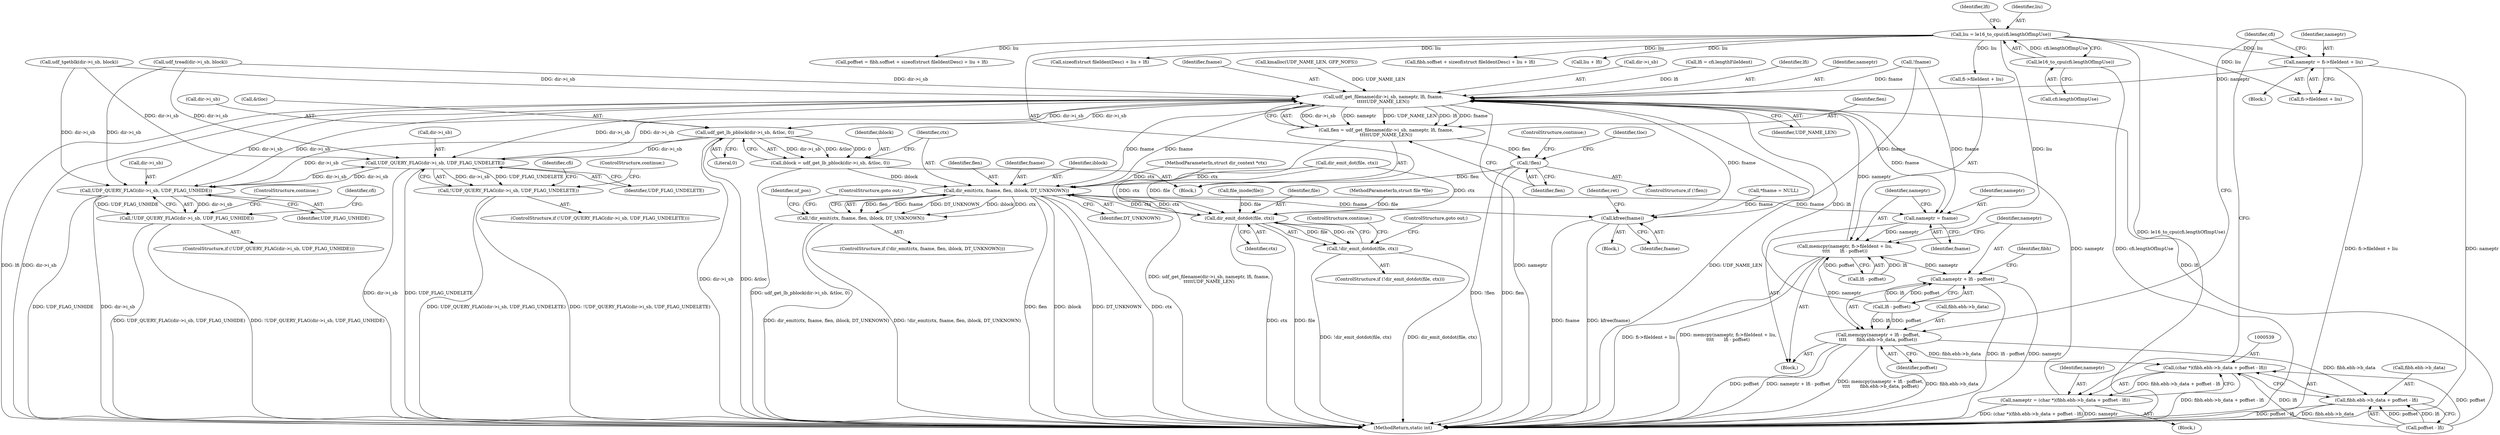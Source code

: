 digraph "0_linux_0e5cc9a40ada6046e6bc3bdfcd0c0d7e4b706b14@integer" {
"1000509" [label="(Call,nameptr = fi->fileIdent + liu)"];
"1000489" [label="(Call,liu = le16_to_cpu(cfi.lengthOfImpUse))"];
"1000491" [label="(Call,le16_to_cpu(cfi.lengthOfImpUse))"];
"1000626" [label="(Call,udf_get_filename(dir->i_sb, nameptr, lfi, fname,\n\t\t\t\t\tUDF_NAME_LEN))"];
"1000551" [label="(Call,nameptr = fname)"];
"1000554" [label="(Call,memcpy(nameptr, fi->fileIdent + liu,\n\t\t\t\t       lfi - poffset))"];
"1000564" [label="(Call,memcpy(nameptr + lfi - poffset,\n\t\t\t\t       fibh.ebh->b_data, poffset))"];
"1000538" [label="(Call,(char *)(fibh.ebh->b_data + poffset - lfi))"];
"1000536" [label="(Call,nameptr = (char *)(fibh.ebh->b_data + poffset - lfi))"];
"1000540" [label="(Call,fibh.ebh->b_data + poffset - lfi)"];
"1000565" [label="(Call,nameptr + lfi - poffset)"];
"1000587" [label="(Call,UDF_QUERY_FLAG(dir->i_sb, UDF_FLAG_UNDELETE))"];
"1000586" [label="(Call,!UDF_QUERY_FLAG(dir->i_sb, UDF_FLAG_UNDELETE))"];
"1000604" [label="(Call,UDF_QUERY_FLAG(dir->i_sb, UDF_FLAG_UNHIDE))"];
"1000603" [label="(Call,!UDF_QUERY_FLAG(dir->i_sb, UDF_FLAG_UNHIDE))"];
"1000624" [label="(Call,flen = udf_get_filename(dir->i_sb, nameptr, lfi, fname,\n\t\t\t\t\tUDF_NAME_LEN))"];
"1000635" [label="(Call,!flen)"];
"1000657" [label="(Call,dir_emit(ctx, fname, flen, iblock, DT_UNKNOWN))"];
"1000619" [label="(Call,dir_emit_dotdot(file, ctx))"];
"1000618" [label="(Call,!dir_emit_dotdot(file, ctx))"];
"1000656" [label="(Call,!dir_emit(ctx, fname, flen, iblock, DT_UNKNOWN))"];
"1000694" [label="(Call,kfree(fname))"];
"1000648" [label="(Call,udf_get_lb_pblock(dir->i_sb, &tloc, 0))"];
"1000646" [label="(Call,iblock = udf_get_lb_pblock(dir->i_sb, &tloc, 0))"];
"1000694" [label="(Call,kfree(fname))"];
"1000660" [label="(Identifier,flen)"];
"1000491" [label="(Call,le16_to_cpu(cfi.lengthOfImpUse))"];
"1000597" [label="(Identifier,cfi)"];
"1000536" [label="(Call,nameptr = (char *)(fibh.ebh->b_data + poffset - lfi))"];
"1000623" [label="(ControlStructure,continue;)"];
"1000492" [label="(Call,cfi.lengthOfImpUse)"];
"1000663" [label="(ControlStructure,goto out;)"];
"1000552" [label="(Identifier,nameptr)"];
"1000567" [label="(Call,lfi - poffset)"];
"1000630" [label="(Identifier,nameptr)"];
"1000604" [label="(Call,UDF_QUERY_FLAG(dir->i_sb, UDF_FLAG_UNHIDE))"];
"1000127" [label="(Call,*fname = NULL)"];
"1000609" [label="(ControlStructure,continue;)"];
"1000510" [label="(Identifier,nameptr)"];
"1000553" [label="(Identifier,fname)"];
"1000519" [label="(Call,poffset = fibh.soffset + sizeof(struct fileIdentDesc) + liu + lfi)"];
"1000624" [label="(Call,flen = udf_get_filename(dir->i_sb, nameptr, lfi, fname,\n\t\t\t\t\tUDF_NAME_LEN))"];
"1000456" [label="(Block,)"];
"1000109" [label="(Call,file_inode(file))"];
"1000662" [label="(Identifier,DT_UNKNOWN)"];
"1000165" [label="(Call,dir_emit_dot(file, ctx))"];
"1000570" [label="(Call,fibh.ebh->b_data)"];
"1000496" [label="(Identifier,lfi)"];
"1000649" [label="(Call,dir->i_sb)"];
"1000564" [label="(Call,memcpy(nameptr + lfi - poffset,\n\t\t\t\t       fibh.ebh->b_data, poffset))"];
"1000541" [label="(Call,fibh.ebh->b_data)"];
"1000592" [label="(ControlStructure,continue;)"];
"1000324" [label="(Call,udf_tread(dir->i_sb, block))"];
"1000565" [label="(Call,nameptr + lfi - poffset)"];
"1000632" [label="(Identifier,fname)"];
"1000625" [label="(Identifier,flen)"];
"1000191" [label="(Call,kmalloc(UDF_NAME_LEN, GFP_NOFS))"];
"1000537" [label="(Identifier,nameptr)"];
"1000105" [label="(Block,)"];
"1000554" [label="(Call,memcpy(nameptr, fi->fileIdent + liu,\n\t\t\t\t       lfi - poffset))"];
"1000550" [label="(Block,)"];
"1000659" [label="(Identifier,fname)"];
"1000588" [label="(Call,dir->i_sb)"];
"1000555" [label="(Identifier,nameptr)"];
"1000652" [label="(Call,&tloc)"];
"1000635" [label="(Call,!flen)"];
"1000656" [label="(Call,!dir_emit(ctx, fname, flen, iblock, DT_UNKNOWN))"];
"1000511" [label="(Call,fi->fileIdent + liu)"];
"1000561" [label="(Call,lfi - poffset)"];
"1000634" [label="(ControlStructure,if (!flen))"];
"1000586" [label="(Call,!UDF_QUERY_FLAG(dir->i_sb, UDF_FLAG_UNDELETE))"];
"1000104" [label="(MethodParameterIn,struct dir_context *ctx)"];
"1000540" [label="(Call,fibh.ebh->b_data + poffset - lfi)"];
"1000655" [label="(ControlStructure,if (!dir_emit(ctx, fname, flen, iblock, DT_UNKNOWN)))"];
"1000613" [label="(Identifier,cfi)"];
"1000636" [label="(Identifier,flen)"];
"1000535" [label="(Block,)"];
"1000585" [label="(ControlStructure,if (!UDF_QUERY_FLAG(dir->i_sb, UDF_FLAG_UNDELETE)))"];
"1000626" [label="(Call,udf_get_filename(dir->i_sb, nameptr, lfi, fname,\n\t\t\t\t\tUDF_NAME_LEN))"];
"1000627" [label="(Call,dir->i_sb)"];
"1000525" [label="(Call,sizeof(struct fileIdentDesc) + liu + lfi)"];
"1000195" [label="(Call,!fname)"];
"1000521" [label="(Call,fibh.soffset + sizeof(struct fileIdentDesc) + liu + lfi)"];
"1000695" [label="(Identifier,fname)"];
"1000647" [label="(Identifier,iblock)"];
"1000489" [label="(Call,liu = le16_to_cpu(cfi.lengthOfImpUse))"];
"1000620" [label="(Identifier,file)"];
"1000587" [label="(Call,UDF_QUERY_FLAG(dir->i_sb, UDF_FLAG_UNDELETE))"];
"1000658" [label="(Identifier,ctx)"];
"1000546" [label="(Call,poffset - lfi)"];
"1000619" [label="(Call,dir_emit_dotdot(file, ctx))"];
"1000639" [label="(Identifier,tloc)"];
"1000490" [label="(Identifier,liu)"];
"1000654" [label="(Literal,0)"];
"1000538" [label="(Call,(char *)(fibh.ebh->b_data + poffset - lfi))"];
"1000661" [label="(Identifier,iblock)"];
"1000633" [label="(Identifier,UDF_NAME_LEN)"];
"1000617" [label="(ControlStructure,if (!dir_emit_dotdot(file, ctx)))"];
"1000495" [label="(Call,lfi = cfi.lengthFileIdent)"];
"1000572" [label="(Identifier,fibh)"];
"1000602" [label="(ControlStructure,if (!UDF_QUERY_FLAG(dir->i_sb, UDF_FLAG_UNHIDE)))"];
"1000591" [label="(Identifier,UDF_FLAG_UNDELETE)"];
"1000603" [label="(Call,!UDF_QUERY_FLAG(dir->i_sb, UDF_FLAG_UNHIDE))"];
"1000605" [label="(Call,dir->i_sb)"];
"1000580" [label="(Identifier,cfi)"];
"1000646" [label="(Call,iblock = udf_get_lb_pblock(dir->i_sb, &tloc, 0))"];
"1000575" [label="(Identifier,poffset)"];
"1000454" [label="(Identifier,nf_pos)"];
"1000608" [label="(Identifier,UDF_FLAG_UNHIDE)"];
"1000509" [label="(Call,nameptr = fi->fileIdent + liu)"];
"1000648" [label="(Call,udf_get_lb_pblock(dir->i_sb, &tloc, 0))"];
"1000622" [label="(ControlStructure,goto out;)"];
"1000508" [label="(Block,)"];
"1000408" [label="(Call,udf_tgetblk(dir->i_sb, block))"];
"1000618" [label="(Call,!dir_emit_dotdot(file, ctx))"];
"1000566" [label="(Identifier,nameptr)"];
"1000621" [label="(Identifier,ctx)"];
"1000103" [label="(MethodParameterIn,struct file *file)"];
"1000528" [label="(Call,liu + lfi)"];
"1000698" [label="(MethodReturn,static int)"];
"1000551" [label="(Call,nameptr = fname)"];
"1000556" [label="(Call,fi->fileIdent + liu)"];
"1000631" [label="(Identifier,lfi)"];
"1000637" [label="(ControlStructure,continue;)"];
"1000697" [label="(Identifier,ret)"];
"1000657" [label="(Call,dir_emit(ctx, fname, flen, iblock, DT_UNKNOWN))"];
"1000509" -> "1000508"  [label="AST: "];
"1000509" -> "1000511"  [label="CFG: "];
"1000510" -> "1000509"  [label="AST: "];
"1000511" -> "1000509"  [label="AST: "];
"1000580" -> "1000509"  [label="CFG: "];
"1000509" -> "1000698"  [label="DDG: fi->fileIdent + liu"];
"1000509" -> "1000698"  [label="DDG: nameptr"];
"1000489" -> "1000509"  [label="DDG: liu"];
"1000509" -> "1000626"  [label="DDG: nameptr"];
"1000489" -> "1000456"  [label="AST: "];
"1000489" -> "1000491"  [label="CFG: "];
"1000490" -> "1000489"  [label="AST: "];
"1000491" -> "1000489"  [label="AST: "];
"1000496" -> "1000489"  [label="CFG: "];
"1000489" -> "1000698"  [label="DDG: le16_to_cpu(cfi.lengthOfImpUse)"];
"1000491" -> "1000489"  [label="DDG: cfi.lengthOfImpUse"];
"1000489" -> "1000511"  [label="DDG: liu"];
"1000489" -> "1000519"  [label="DDG: liu"];
"1000489" -> "1000521"  [label="DDG: liu"];
"1000489" -> "1000525"  [label="DDG: liu"];
"1000489" -> "1000528"  [label="DDG: liu"];
"1000489" -> "1000554"  [label="DDG: liu"];
"1000489" -> "1000556"  [label="DDG: liu"];
"1000491" -> "1000492"  [label="CFG: "];
"1000492" -> "1000491"  [label="AST: "];
"1000491" -> "1000698"  [label="DDG: cfi.lengthOfImpUse"];
"1000626" -> "1000624"  [label="AST: "];
"1000626" -> "1000633"  [label="CFG: "];
"1000627" -> "1000626"  [label="AST: "];
"1000630" -> "1000626"  [label="AST: "];
"1000631" -> "1000626"  [label="AST: "];
"1000632" -> "1000626"  [label="AST: "];
"1000633" -> "1000626"  [label="AST: "];
"1000624" -> "1000626"  [label="CFG: "];
"1000626" -> "1000698"  [label="DDG: nameptr"];
"1000626" -> "1000698"  [label="DDG: UDF_NAME_LEN"];
"1000626" -> "1000698"  [label="DDG: lfi"];
"1000626" -> "1000698"  [label="DDG: dir->i_sb"];
"1000626" -> "1000551"  [label="DDG: fname"];
"1000626" -> "1000587"  [label="DDG: dir->i_sb"];
"1000626" -> "1000604"  [label="DDG: dir->i_sb"];
"1000626" -> "1000624"  [label="DDG: dir->i_sb"];
"1000626" -> "1000624"  [label="DDG: nameptr"];
"1000626" -> "1000624"  [label="DDG: UDF_NAME_LEN"];
"1000626" -> "1000624"  [label="DDG: lfi"];
"1000626" -> "1000624"  [label="DDG: fname"];
"1000408" -> "1000626"  [label="DDG: dir->i_sb"];
"1000604" -> "1000626"  [label="DDG: dir->i_sb"];
"1000648" -> "1000626"  [label="DDG: dir->i_sb"];
"1000324" -> "1000626"  [label="DDG: dir->i_sb"];
"1000587" -> "1000626"  [label="DDG: dir->i_sb"];
"1000536" -> "1000626"  [label="DDG: nameptr"];
"1000554" -> "1000626"  [label="DDG: nameptr"];
"1000546" -> "1000626"  [label="DDG: lfi"];
"1000567" -> "1000626"  [label="DDG: lfi"];
"1000495" -> "1000626"  [label="DDG: lfi"];
"1000657" -> "1000626"  [label="DDG: fname"];
"1000195" -> "1000626"  [label="DDG: fname"];
"1000191" -> "1000626"  [label="DDG: UDF_NAME_LEN"];
"1000626" -> "1000648"  [label="DDG: dir->i_sb"];
"1000626" -> "1000657"  [label="DDG: fname"];
"1000626" -> "1000694"  [label="DDG: fname"];
"1000551" -> "1000550"  [label="AST: "];
"1000551" -> "1000553"  [label="CFG: "];
"1000552" -> "1000551"  [label="AST: "];
"1000553" -> "1000551"  [label="AST: "];
"1000555" -> "1000551"  [label="CFG: "];
"1000657" -> "1000551"  [label="DDG: fname"];
"1000195" -> "1000551"  [label="DDG: fname"];
"1000551" -> "1000554"  [label="DDG: nameptr"];
"1000554" -> "1000550"  [label="AST: "];
"1000554" -> "1000561"  [label="CFG: "];
"1000555" -> "1000554"  [label="AST: "];
"1000556" -> "1000554"  [label="AST: "];
"1000561" -> "1000554"  [label="AST: "];
"1000566" -> "1000554"  [label="CFG: "];
"1000554" -> "1000698"  [label="DDG: memcpy(nameptr, fi->fileIdent + liu,\n\t\t\t\t       lfi - poffset)"];
"1000554" -> "1000698"  [label="DDG: fi->fileIdent + liu"];
"1000561" -> "1000554"  [label="DDG: lfi"];
"1000561" -> "1000554"  [label="DDG: poffset"];
"1000554" -> "1000564"  [label="DDG: nameptr"];
"1000554" -> "1000565"  [label="DDG: nameptr"];
"1000564" -> "1000550"  [label="AST: "];
"1000564" -> "1000575"  [label="CFG: "];
"1000565" -> "1000564"  [label="AST: "];
"1000570" -> "1000564"  [label="AST: "];
"1000575" -> "1000564"  [label="AST: "];
"1000580" -> "1000564"  [label="CFG: "];
"1000564" -> "1000698"  [label="DDG: poffset"];
"1000564" -> "1000698"  [label="DDG: nameptr + lfi - poffset"];
"1000564" -> "1000698"  [label="DDG: memcpy(nameptr + lfi - poffset,\n\t\t\t\t       fibh.ebh->b_data, poffset)"];
"1000564" -> "1000698"  [label="DDG: fibh.ebh->b_data"];
"1000564" -> "1000538"  [label="DDG: fibh.ebh->b_data"];
"1000564" -> "1000540"  [label="DDG: fibh.ebh->b_data"];
"1000567" -> "1000564"  [label="DDG: lfi"];
"1000567" -> "1000564"  [label="DDG: poffset"];
"1000538" -> "1000536"  [label="AST: "];
"1000538" -> "1000540"  [label="CFG: "];
"1000539" -> "1000538"  [label="AST: "];
"1000540" -> "1000538"  [label="AST: "];
"1000536" -> "1000538"  [label="CFG: "];
"1000538" -> "1000698"  [label="DDG: fibh.ebh->b_data + poffset - lfi"];
"1000538" -> "1000536"  [label="DDG: fibh.ebh->b_data + poffset - lfi"];
"1000546" -> "1000538"  [label="DDG: poffset"];
"1000546" -> "1000538"  [label="DDG: lfi"];
"1000536" -> "1000535"  [label="AST: "];
"1000537" -> "1000536"  [label="AST: "];
"1000580" -> "1000536"  [label="CFG: "];
"1000536" -> "1000698"  [label="DDG: (char *)(fibh.ebh->b_data + poffset - lfi)"];
"1000536" -> "1000698"  [label="DDG: nameptr"];
"1000540" -> "1000546"  [label="CFG: "];
"1000541" -> "1000540"  [label="AST: "];
"1000546" -> "1000540"  [label="AST: "];
"1000540" -> "1000698"  [label="DDG: poffset - lfi"];
"1000540" -> "1000698"  [label="DDG: fibh.ebh->b_data"];
"1000546" -> "1000540"  [label="DDG: poffset"];
"1000546" -> "1000540"  [label="DDG: lfi"];
"1000565" -> "1000567"  [label="CFG: "];
"1000566" -> "1000565"  [label="AST: "];
"1000567" -> "1000565"  [label="AST: "];
"1000572" -> "1000565"  [label="CFG: "];
"1000565" -> "1000698"  [label="DDG: nameptr"];
"1000565" -> "1000698"  [label="DDG: lfi - poffset"];
"1000567" -> "1000565"  [label="DDG: lfi"];
"1000567" -> "1000565"  [label="DDG: poffset"];
"1000587" -> "1000586"  [label="AST: "];
"1000587" -> "1000591"  [label="CFG: "];
"1000588" -> "1000587"  [label="AST: "];
"1000591" -> "1000587"  [label="AST: "];
"1000586" -> "1000587"  [label="CFG: "];
"1000587" -> "1000698"  [label="DDG: dir->i_sb"];
"1000587" -> "1000698"  [label="DDG: UDF_FLAG_UNDELETE"];
"1000587" -> "1000586"  [label="DDG: dir->i_sb"];
"1000587" -> "1000586"  [label="DDG: UDF_FLAG_UNDELETE"];
"1000408" -> "1000587"  [label="DDG: dir->i_sb"];
"1000604" -> "1000587"  [label="DDG: dir->i_sb"];
"1000648" -> "1000587"  [label="DDG: dir->i_sb"];
"1000324" -> "1000587"  [label="DDG: dir->i_sb"];
"1000587" -> "1000604"  [label="DDG: dir->i_sb"];
"1000586" -> "1000585"  [label="AST: "];
"1000592" -> "1000586"  [label="CFG: "];
"1000597" -> "1000586"  [label="CFG: "];
"1000586" -> "1000698"  [label="DDG: !UDF_QUERY_FLAG(dir->i_sb, UDF_FLAG_UNDELETE)"];
"1000586" -> "1000698"  [label="DDG: UDF_QUERY_FLAG(dir->i_sb, UDF_FLAG_UNDELETE)"];
"1000604" -> "1000603"  [label="AST: "];
"1000604" -> "1000608"  [label="CFG: "];
"1000605" -> "1000604"  [label="AST: "];
"1000608" -> "1000604"  [label="AST: "];
"1000603" -> "1000604"  [label="CFG: "];
"1000604" -> "1000698"  [label="DDG: UDF_FLAG_UNHIDE"];
"1000604" -> "1000698"  [label="DDG: dir->i_sb"];
"1000604" -> "1000603"  [label="DDG: dir->i_sb"];
"1000604" -> "1000603"  [label="DDG: UDF_FLAG_UNHIDE"];
"1000408" -> "1000604"  [label="DDG: dir->i_sb"];
"1000648" -> "1000604"  [label="DDG: dir->i_sb"];
"1000324" -> "1000604"  [label="DDG: dir->i_sb"];
"1000603" -> "1000602"  [label="AST: "];
"1000609" -> "1000603"  [label="CFG: "];
"1000613" -> "1000603"  [label="CFG: "];
"1000603" -> "1000698"  [label="DDG: UDF_QUERY_FLAG(dir->i_sb, UDF_FLAG_UNHIDE)"];
"1000603" -> "1000698"  [label="DDG: !UDF_QUERY_FLAG(dir->i_sb, UDF_FLAG_UNHIDE)"];
"1000624" -> "1000456"  [label="AST: "];
"1000625" -> "1000624"  [label="AST: "];
"1000636" -> "1000624"  [label="CFG: "];
"1000624" -> "1000698"  [label="DDG: udf_get_filename(dir->i_sb, nameptr, lfi, fname,\n\t\t\t\t\tUDF_NAME_LEN)"];
"1000624" -> "1000635"  [label="DDG: flen"];
"1000635" -> "1000634"  [label="AST: "];
"1000635" -> "1000636"  [label="CFG: "];
"1000636" -> "1000635"  [label="AST: "];
"1000637" -> "1000635"  [label="CFG: "];
"1000639" -> "1000635"  [label="CFG: "];
"1000635" -> "1000698"  [label="DDG: !flen"];
"1000635" -> "1000698"  [label="DDG: flen"];
"1000635" -> "1000657"  [label="DDG: flen"];
"1000657" -> "1000656"  [label="AST: "];
"1000657" -> "1000662"  [label="CFG: "];
"1000658" -> "1000657"  [label="AST: "];
"1000659" -> "1000657"  [label="AST: "];
"1000660" -> "1000657"  [label="AST: "];
"1000661" -> "1000657"  [label="AST: "];
"1000662" -> "1000657"  [label="AST: "];
"1000656" -> "1000657"  [label="CFG: "];
"1000657" -> "1000698"  [label="DDG: flen"];
"1000657" -> "1000698"  [label="DDG: iblock"];
"1000657" -> "1000698"  [label="DDG: DT_UNKNOWN"];
"1000657" -> "1000698"  [label="DDG: ctx"];
"1000657" -> "1000619"  [label="DDG: ctx"];
"1000657" -> "1000656"  [label="DDG: flen"];
"1000657" -> "1000656"  [label="DDG: fname"];
"1000657" -> "1000656"  [label="DDG: DT_UNKNOWN"];
"1000657" -> "1000656"  [label="DDG: iblock"];
"1000657" -> "1000656"  [label="DDG: ctx"];
"1000165" -> "1000657"  [label="DDG: ctx"];
"1000619" -> "1000657"  [label="DDG: ctx"];
"1000104" -> "1000657"  [label="DDG: ctx"];
"1000646" -> "1000657"  [label="DDG: iblock"];
"1000657" -> "1000694"  [label="DDG: fname"];
"1000619" -> "1000618"  [label="AST: "];
"1000619" -> "1000621"  [label="CFG: "];
"1000620" -> "1000619"  [label="AST: "];
"1000621" -> "1000619"  [label="AST: "];
"1000618" -> "1000619"  [label="CFG: "];
"1000619" -> "1000698"  [label="DDG: ctx"];
"1000619" -> "1000698"  [label="DDG: file"];
"1000619" -> "1000618"  [label="DDG: file"];
"1000619" -> "1000618"  [label="DDG: ctx"];
"1000165" -> "1000619"  [label="DDG: file"];
"1000165" -> "1000619"  [label="DDG: ctx"];
"1000109" -> "1000619"  [label="DDG: file"];
"1000103" -> "1000619"  [label="DDG: file"];
"1000104" -> "1000619"  [label="DDG: ctx"];
"1000618" -> "1000617"  [label="AST: "];
"1000622" -> "1000618"  [label="CFG: "];
"1000623" -> "1000618"  [label="CFG: "];
"1000618" -> "1000698"  [label="DDG: !dir_emit_dotdot(file, ctx)"];
"1000618" -> "1000698"  [label="DDG: dir_emit_dotdot(file, ctx)"];
"1000656" -> "1000655"  [label="AST: "];
"1000454" -> "1000656"  [label="CFG: "];
"1000663" -> "1000656"  [label="CFG: "];
"1000656" -> "1000698"  [label="DDG: !dir_emit(ctx, fname, flen, iblock, DT_UNKNOWN)"];
"1000656" -> "1000698"  [label="DDG: dir_emit(ctx, fname, flen, iblock, DT_UNKNOWN)"];
"1000694" -> "1000105"  [label="AST: "];
"1000694" -> "1000695"  [label="CFG: "];
"1000695" -> "1000694"  [label="AST: "];
"1000697" -> "1000694"  [label="CFG: "];
"1000694" -> "1000698"  [label="DDG: fname"];
"1000694" -> "1000698"  [label="DDG: kfree(fname)"];
"1000127" -> "1000694"  [label="DDG: fname"];
"1000195" -> "1000694"  [label="DDG: fname"];
"1000648" -> "1000646"  [label="AST: "];
"1000648" -> "1000654"  [label="CFG: "];
"1000649" -> "1000648"  [label="AST: "];
"1000652" -> "1000648"  [label="AST: "];
"1000654" -> "1000648"  [label="AST: "];
"1000646" -> "1000648"  [label="CFG: "];
"1000648" -> "1000698"  [label="DDG: &tloc"];
"1000648" -> "1000698"  [label="DDG: dir->i_sb"];
"1000648" -> "1000646"  [label="DDG: dir->i_sb"];
"1000648" -> "1000646"  [label="DDG: &tloc"];
"1000648" -> "1000646"  [label="DDG: 0"];
"1000646" -> "1000456"  [label="AST: "];
"1000647" -> "1000646"  [label="AST: "];
"1000658" -> "1000646"  [label="CFG: "];
"1000646" -> "1000698"  [label="DDG: udf_get_lb_pblock(dir->i_sb, &tloc, 0)"];
}
